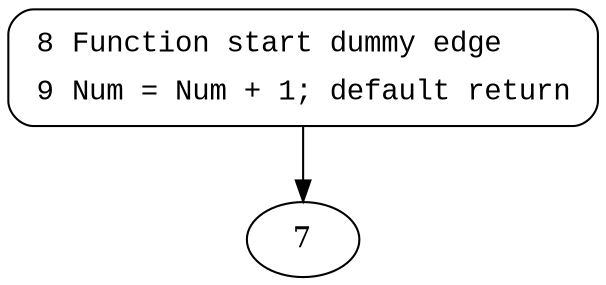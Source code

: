 digraph F {
8 [style="filled,bold" penwidth="1" fillcolor="white" fontname="Courier New" shape="Mrecord" label=<<table border="0" cellborder="0" cellpadding="3" bgcolor="white"><tr><td align="right">8</td><td align="left">Function start dummy edge</td></tr><tr><td align="right">9</td><td align="left">Num = Num + 1; default return</td></tr></table>>]
8 -> 7[label=""]
}